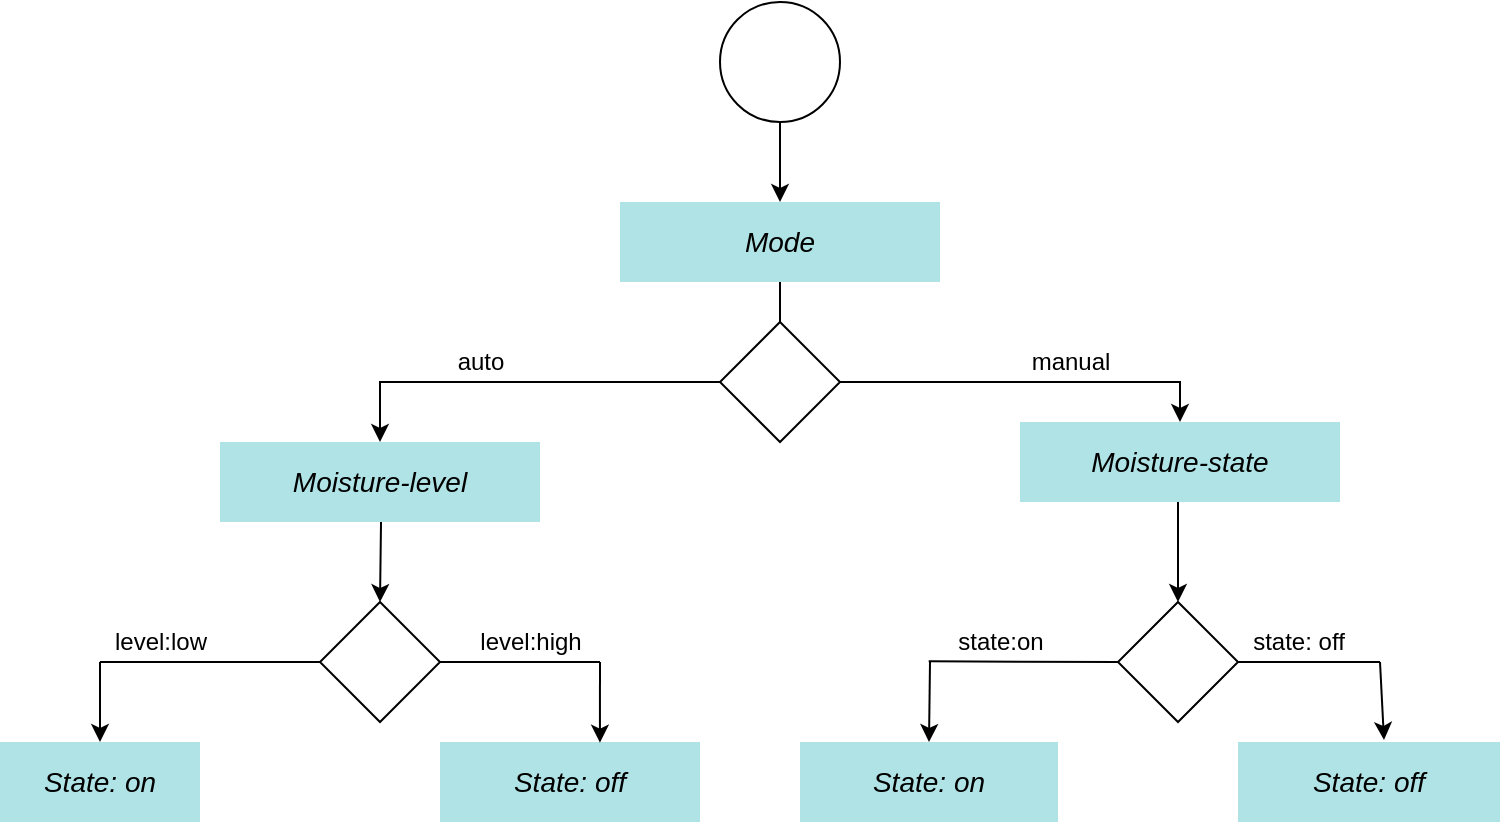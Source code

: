 <mxfile version="14.1.1" type="github">
  <diagram id="SEuXu_cQIe-IU6bPCZao" name="Page-1">
    <mxGraphModel dx="1234" dy="1264" grid="1" gridSize="10" guides="1" tooltips="1" connect="1" arrows="1" fold="1" page="1" pageScale="1" pageWidth="1169" pageHeight="827" math="0" shadow="0">
      <root>
        <mxCell id="0" />
        <mxCell id="1" parent="0" />
        <mxCell id="DzhI03-w_DWL_AGSozUM-32" style="edgeStyle=orthogonalEdgeStyle;rounded=0;orthogonalLoop=1;jettySize=auto;html=1;entryX=0.5;entryY=0;entryDx=0;entryDy=0;" parent="1" edge="1">
          <mxGeometry relative="1" as="geometry">
            <mxPoint x="770" y="410" as="sourcePoint" />
          </mxGeometry>
        </mxCell>
        <mxCell id="DzhI03-w_DWL_AGSozUM-33" style="edgeStyle=orthogonalEdgeStyle;rounded=0;orthogonalLoop=1;jettySize=auto;html=1;entryX=0.5;entryY=0;entryDx=0;entryDy=0;" parent="1" edge="1">
          <mxGeometry relative="1" as="geometry">
            <mxPoint x="830" y="410" as="sourcePoint" />
          </mxGeometry>
        </mxCell>
        <mxCell id="pD4ybXwd8v27qpeQFJHa-65" style="edgeStyle=orthogonalEdgeStyle;rounded=0;orthogonalLoop=1;jettySize=auto;html=1;entryX=0.5;entryY=0;entryDx=0;entryDy=0;" parent="1" source="pD4ybXwd8v27qpeQFJHa-66" target="pD4ybXwd8v27qpeQFJHa-92" edge="1">
          <mxGeometry relative="1" as="geometry" />
        </mxCell>
        <mxCell id="pD4ybXwd8v27qpeQFJHa-66" value="" style="ellipse;whiteSpace=wrap;html=1;aspect=fixed;" parent="1" vertex="1">
          <mxGeometry x="750.0" y="-40" width="60" height="60" as="geometry" />
        </mxCell>
        <mxCell id="pD4ybXwd8v27qpeQFJHa-67" style="edgeStyle=orthogonalEdgeStyle;rounded=0;orthogonalLoop=1;jettySize=auto;html=1;entryX=0.5;entryY=0;entryDx=0;entryDy=0;" parent="1" target="pD4ybXwd8v27qpeQFJHa-73" edge="1">
          <mxGeometry relative="1" as="geometry">
            <mxPoint x="580" y="180" as="sourcePoint" />
          </mxGeometry>
        </mxCell>
        <mxCell id="pD4ybXwd8v27qpeQFJHa-73" value="" style="rhombus;whiteSpace=wrap;html=1;" parent="1" vertex="1">
          <mxGeometry x="550" y="260" width="60" height="60" as="geometry" />
        </mxCell>
        <mxCell id="pD4ybXwd8v27qpeQFJHa-87" value="Moisture-level" style="rounded=0;whiteSpace=wrap;html=1;fillColor=#b0e3e6;strokeColor=none;fontStyle=2;fontSize=14;" parent="1" vertex="1">
          <mxGeometry x="500" y="180" width="160" height="40" as="geometry" />
        </mxCell>
        <mxCell id="pD4ybXwd8v27qpeQFJHa-90" style="edgeStyle=orthogonalEdgeStyle;rounded=0;orthogonalLoop=1;jettySize=auto;html=1;exitX=0.5;exitY=1;exitDx=0;exitDy=0;" parent="1" source="pD4ybXwd8v27qpeQFJHa-92" target="pD4ybXwd8v27qpeQFJHa-87" edge="1">
          <mxGeometry relative="1" as="geometry">
            <Array as="points">
              <mxPoint x="780" y="150" />
            </Array>
          </mxGeometry>
        </mxCell>
        <mxCell id="pD4ybXwd8v27qpeQFJHa-91" style="edgeStyle=orthogonalEdgeStyle;rounded=0;orthogonalLoop=1;jettySize=auto;html=1;entryX=0.5;entryY=0;entryDx=0;entryDy=0;exitX=0.5;exitY=1;exitDx=0;exitDy=0;" parent="1" source="pD4ybXwd8v27qpeQFJHa-92" target="pD4ybXwd8v27qpeQFJHa-94" edge="1">
          <mxGeometry relative="1" as="geometry">
            <Array as="points">
              <mxPoint x="780" y="150" />
              <mxPoint x="980" y="150" />
            </Array>
          </mxGeometry>
        </mxCell>
        <mxCell id="pD4ybXwd8v27qpeQFJHa-92" value="Mode" style="rounded=0;whiteSpace=wrap;html=1;fillColor=#b0e3e6;strokeColor=none;fontStyle=2;fontSize=14;" parent="1" vertex="1">
          <mxGeometry x="700.0" y="60" width="160" height="40" as="geometry" />
        </mxCell>
        <mxCell id="pD4ybXwd8v27qpeQFJHa-94" value="Moisture-state" style="rounded=0;whiteSpace=wrap;html=1;fillColor=#b0e3e6;strokeColor=none;fontStyle=2;fontSize=14;" parent="1" vertex="1">
          <mxGeometry x="900.0" y="170" width="160" height="40" as="geometry" />
        </mxCell>
        <mxCell id="AgFPwDUDD2taNgKpsXK5-1" value="auto" style="text;html=1;align=center;verticalAlign=middle;resizable=0;points=[];autosize=1;" vertex="1" parent="1">
          <mxGeometry x="610" y="130" width="40" height="20" as="geometry" />
        </mxCell>
        <mxCell id="AgFPwDUDD2taNgKpsXK5-2" value="manual" style="text;html=1;align=center;verticalAlign=middle;resizable=0;points=[];autosize=1;" vertex="1" parent="1">
          <mxGeometry x="900" y="130" width="50" height="20" as="geometry" />
        </mxCell>
        <mxCell id="AgFPwDUDD2taNgKpsXK5-3" value="" style="rhombus;whiteSpace=wrap;html=1;" vertex="1" parent="1">
          <mxGeometry x="750" y="120" width="60" height="60" as="geometry" />
        </mxCell>
        <mxCell id="AgFPwDUDD2taNgKpsXK5-9" value="level:low" style="text;html=1;align=center;verticalAlign=middle;resizable=0;points=[];autosize=1;" vertex="1" parent="1">
          <mxGeometry x="440" y="270" width="60" height="20" as="geometry" />
        </mxCell>
        <mxCell id="AgFPwDUDD2taNgKpsXK5-10" value="level:high" style="text;html=1;align=center;verticalAlign=middle;resizable=0;points=[];autosize=1;" vertex="1" parent="1">
          <mxGeometry x="620" y="270" width="70" height="20" as="geometry" />
        </mxCell>
        <mxCell id="AgFPwDUDD2taNgKpsXK5-11" value="state:on" style="text;html=1;align=center;verticalAlign=middle;resizable=0;points=[];autosize=1;" vertex="1" parent="1">
          <mxGeometry x="860" y="270" width="60" height="20" as="geometry" />
        </mxCell>
        <mxCell id="AgFPwDUDD2taNgKpsXK5-12" value="state: off" style="text;html=1;align=center;verticalAlign=middle;resizable=0;points=[];autosize=1;" vertex="1" parent="1">
          <mxGeometry x="1009" y="270" width="60" height="20" as="geometry" />
        </mxCell>
        <mxCell id="AgFPwDUDD2taNgKpsXK5-14" value="State: on" style="rounded=0;whiteSpace=wrap;html=1;fillColor=#b0e3e6;strokeColor=none;fontStyle=2;fontSize=14;" vertex="1" parent="1">
          <mxGeometry x="390" y="330" width="100" height="40" as="geometry" />
        </mxCell>
        <mxCell id="AgFPwDUDD2taNgKpsXK5-15" value="State: off" style="rounded=0;whiteSpace=wrap;html=1;fillColor=#b0e3e6;strokeColor=none;fontStyle=2;fontSize=14;" vertex="1" parent="1">
          <mxGeometry x="610" y="330" width="130" height="40" as="geometry" />
        </mxCell>
        <mxCell id="AgFPwDUDD2taNgKpsXK5-16" value="" style="endArrow=none;html=1;exitX=1;exitY=0.5;exitDx=0;exitDy=0;" edge="1" parent="1" source="pD4ybXwd8v27qpeQFJHa-73">
          <mxGeometry width="50" height="50" relative="1" as="geometry">
            <mxPoint x="710" y="350" as="sourcePoint" />
            <mxPoint x="690" y="290" as="targetPoint" />
          </mxGeometry>
        </mxCell>
        <mxCell id="AgFPwDUDD2taNgKpsXK5-17" value="" style="endArrow=classic;html=1;entryX=0.615;entryY=0.008;entryDx=0;entryDy=0;entryPerimeter=0;" edge="1" parent="1" target="AgFPwDUDD2taNgKpsXK5-15">
          <mxGeometry width="50" height="50" relative="1" as="geometry">
            <mxPoint x="690" y="290" as="sourcePoint" />
            <mxPoint x="760" y="300" as="targetPoint" />
          </mxGeometry>
        </mxCell>
        <mxCell id="AgFPwDUDD2taNgKpsXK5-18" value="" style="endArrow=classic;html=1;entryX=0.5;entryY=0;entryDx=0;entryDy=0;" edge="1" parent="1" target="AgFPwDUDD2taNgKpsXK5-14">
          <mxGeometry width="50" height="50" relative="1" as="geometry">
            <mxPoint x="440" y="290" as="sourcePoint" />
            <mxPoint x="760" y="300" as="targetPoint" />
          </mxGeometry>
        </mxCell>
        <mxCell id="AgFPwDUDD2taNgKpsXK5-19" value="" style="endArrow=none;html=1;entryX=0;entryY=0.5;entryDx=0;entryDy=0;" edge="1" parent="1" target="pD4ybXwd8v27qpeQFJHa-73">
          <mxGeometry width="50" height="50" relative="1" as="geometry">
            <mxPoint x="440" y="290" as="sourcePoint" />
            <mxPoint x="760" y="300" as="targetPoint" />
          </mxGeometry>
        </mxCell>
        <mxCell id="AgFPwDUDD2taNgKpsXK5-21" value="" style="rhombus;whiteSpace=wrap;html=1;" vertex="1" parent="1">
          <mxGeometry x="949" y="260" width="60" height="60" as="geometry" />
        </mxCell>
        <mxCell id="AgFPwDUDD2taNgKpsXK5-24" value="State: on" style="rounded=0;whiteSpace=wrap;html=1;fillColor=#b0e3e6;strokeColor=none;fontStyle=2;fontSize=14;" vertex="1" parent="1">
          <mxGeometry x="790" y="330" width="129" height="40" as="geometry" />
        </mxCell>
        <mxCell id="AgFPwDUDD2taNgKpsXK5-25" value="State: off" style="rounded=0;whiteSpace=wrap;html=1;fillColor=#b0e3e6;strokeColor=none;fontStyle=2;fontSize=14;" vertex="1" parent="1">
          <mxGeometry x="1009" y="330" width="131" height="40" as="geometry" />
        </mxCell>
        <mxCell id="AgFPwDUDD2taNgKpsXK5-26" value="" style="endArrow=none;html=1;exitX=1;exitY=0.5;exitDx=0;exitDy=0;" edge="1" parent="1" source="AgFPwDUDD2taNgKpsXK5-21">
          <mxGeometry width="50" height="50" relative="1" as="geometry">
            <mxPoint x="1109" y="350" as="sourcePoint" />
            <mxPoint x="1080" y="290" as="targetPoint" />
          </mxGeometry>
        </mxCell>
        <mxCell id="AgFPwDUDD2taNgKpsXK5-27" value="" style="endArrow=classic;html=1;" edge="1" parent="1">
          <mxGeometry width="50" height="50" relative="1" as="geometry">
            <mxPoint x="1080" y="290" as="sourcePoint" />
            <mxPoint x="1082" y="329" as="targetPoint" />
          </mxGeometry>
        </mxCell>
        <mxCell id="AgFPwDUDD2taNgKpsXK5-28" value="" style="endArrow=classic;html=1;entryX=0.5;entryY=0;entryDx=0;entryDy=0;" edge="1" parent="1" target="AgFPwDUDD2taNgKpsXK5-24">
          <mxGeometry width="50" height="50" relative="1" as="geometry">
            <mxPoint x="855" y="290" as="sourcePoint" />
            <mxPoint x="1159" y="300" as="targetPoint" />
          </mxGeometry>
        </mxCell>
        <mxCell id="AgFPwDUDD2taNgKpsXK5-29" value="" style="endArrow=none;html=1;entryX=0;entryY=0.5;entryDx=0;entryDy=0;exitX=0.239;exitY=0.983;exitDx=0;exitDy=0;exitPerimeter=0;" edge="1" parent="1" target="AgFPwDUDD2taNgKpsXK5-21">
          <mxGeometry width="50" height="50" relative="1" as="geometry">
            <mxPoint x="854.34" y="289.66" as="sourcePoint" />
            <mxPoint x="1159" y="300" as="targetPoint" />
          </mxGeometry>
        </mxCell>
        <mxCell id="AgFPwDUDD2taNgKpsXK5-30" value="" style="endArrow=classic;html=1;entryX=0.5;entryY=0;entryDx=0;entryDy=0;" edge="1" parent="1" target="AgFPwDUDD2taNgKpsXK5-21">
          <mxGeometry width="50" height="50" relative="1" as="geometry">
            <mxPoint x="979" y="210" as="sourcePoint" />
            <mxPoint x="820" y="320" as="targetPoint" />
          </mxGeometry>
        </mxCell>
      </root>
    </mxGraphModel>
  </diagram>
</mxfile>
